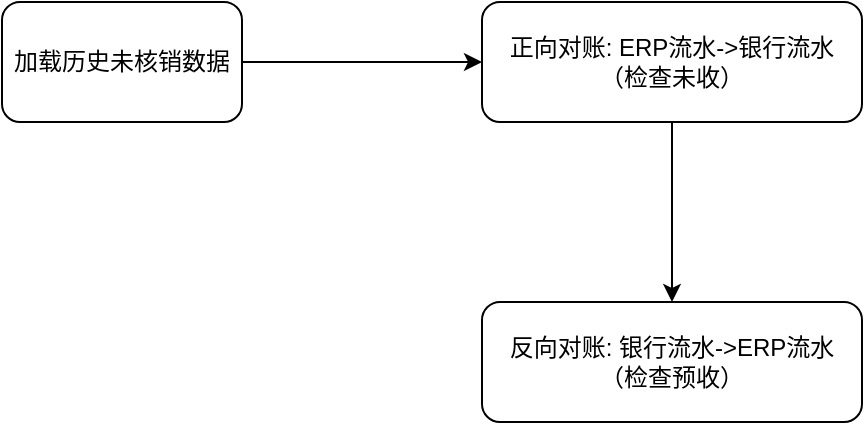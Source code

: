 <mxfile version="14.1.3" type="github">
  <diagram id="gHr1JoqbI7yrwuZ-KUK4" name="Page-1">
    <mxGraphModel dx="807" dy="441" grid="1" gridSize="10" guides="1" tooltips="1" connect="1" arrows="1" fold="1" page="1" pageScale="1" pageWidth="827" pageHeight="1169" math="0" shadow="0">
      <root>
        <mxCell id="0" />
        <mxCell id="1" parent="0" />
        <mxCell id="zHC3cjmE3yhob5l7D6uD-3" style="edgeStyle=orthogonalEdgeStyle;rounded=0;orthogonalLoop=1;jettySize=auto;html=1;exitX=1;exitY=0.5;exitDx=0;exitDy=0;" edge="1" parent="1" source="zHC3cjmE3yhob5l7D6uD-1" target="zHC3cjmE3yhob5l7D6uD-2">
          <mxGeometry relative="1" as="geometry" />
        </mxCell>
        <mxCell id="zHC3cjmE3yhob5l7D6uD-1" value="加载历史未核销数据" style="rounded=1;whiteSpace=wrap;html=1;" vertex="1" parent="1">
          <mxGeometry x="60" y="140" width="120" height="60" as="geometry" />
        </mxCell>
        <mxCell id="zHC3cjmE3yhob5l7D6uD-5" style="edgeStyle=orthogonalEdgeStyle;rounded=0;orthogonalLoop=1;jettySize=auto;html=1;exitX=0.5;exitY=1;exitDx=0;exitDy=0;" edge="1" parent="1" source="zHC3cjmE3yhob5l7D6uD-2" target="zHC3cjmE3yhob5l7D6uD-4">
          <mxGeometry relative="1" as="geometry" />
        </mxCell>
        <mxCell id="zHC3cjmE3yhob5l7D6uD-2" value="正向对账: ERP流水-&amp;gt;银行流水&lt;br&gt;（检查未收）" style="rounded=1;whiteSpace=wrap;html=1;" vertex="1" parent="1">
          <mxGeometry x="300" y="140" width="190" height="60" as="geometry" />
        </mxCell>
        <mxCell id="zHC3cjmE3yhob5l7D6uD-4" value="反向对账: 银行流水-&amp;gt;ERP流水&lt;br&gt;（检查预收）" style="rounded=1;whiteSpace=wrap;html=1;" vertex="1" parent="1">
          <mxGeometry x="300" y="290" width="190" height="60" as="geometry" />
        </mxCell>
      </root>
    </mxGraphModel>
  </diagram>
</mxfile>
